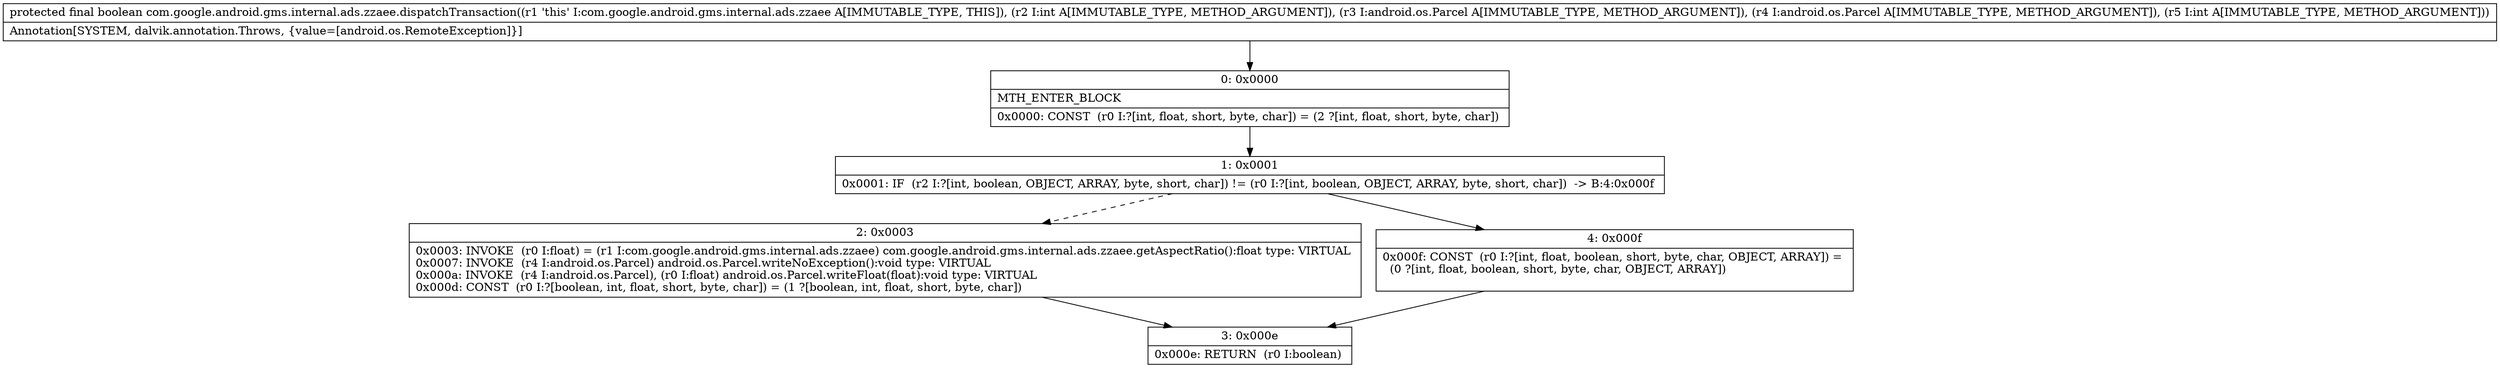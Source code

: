 digraph "CFG forcom.google.android.gms.internal.ads.zzaee.dispatchTransaction(ILandroid\/os\/Parcel;Landroid\/os\/Parcel;I)Z" {
Node_0 [shape=record,label="{0\:\ 0x0000|MTH_ENTER_BLOCK\l|0x0000: CONST  (r0 I:?[int, float, short, byte, char]) = (2 ?[int, float, short, byte, char]) \l}"];
Node_1 [shape=record,label="{1\:\ 0x0001|0x0001: IF  (r2 I:?[int, boolean, OBJECT, ARRAY, byte, short, char]) != (r0 I:?[int, boolean, OBJECT, ARRAY, byte, short, char])  \-\> B:4:0x000f \l}"];
Node_2 [shape=record,label="{2\:\ 0x0003|0x0003: INVOKE  (r0 I:float) = (r1 I:com.google.android.gms.internal.ads.zzaee) com.google.android.gms.internal.ads.zzaee.getAspectRatio():float type: VIRTUAL \l0x0007: INVOKE  (r4 I:android.os.Parcel) android.os.Parcel.writeNoException():void type: VIRTUAL \l0x000a: INVOKE  (r4 I:android.os.Parcel), (r0 I:float) android.os.Parcel.writeFloat(float):void type: VIRTUAL \l0x000d: CONST  (r0 I:?[boolean, int, float, short, byte, char]) = (1 ?[boolean, int, float, short, byte, char]) \l}"];
Node_3 [shape=record,label="{3\:\ 0x000e|0x000e: RETURN  (r0 I:boolean) \l}"];
Node_4 [shape=record,label="{4\:\ 0x000f|0x000f: CONST  (r0 I:?[int, float, boolean, short, byte, char, OBJECT, ARRAY]) = \l  (0 ?[int, float, boolean, short, byte, char, OBJECT, ARRAY])\l \l}"];
MethodNode[shape=record,label="{protected final boolean com.google.android.gms.internal.ads.zzaee.dispatchTransaction((r1 'this' I:com.google.android.gms.internal.ads.zzaee A[IMMUTABLE_TYPE, THIS]), (r2 I:int A[IMMUTABLE_TYPE, METHOD_ARGUMENT]), (r3 I:android.os.Parcel A[IMMUTABLE_TYPE, METHOD_ARGUMENT]), (r4 I:android.os.Parcel A[IMMUTABLE_TYPE, METHOD_ARGUMENT]), (r5 I:int A[IMMUTABLE_TYPE, METHOD_ARGUMENT]))  | Annotation[SYSTEM, dalvik.annotation.Throws, \{value=[android.os.RemoteException]\}]\l}"];
MethodNode -> Node_0;
Node_0 -> Node_1;
Node_1 -> Node_2[style=dashed];
Node_1 -> Node_4;
Node_2 -> Node_3;
Node_4 -> Node_3;
}

